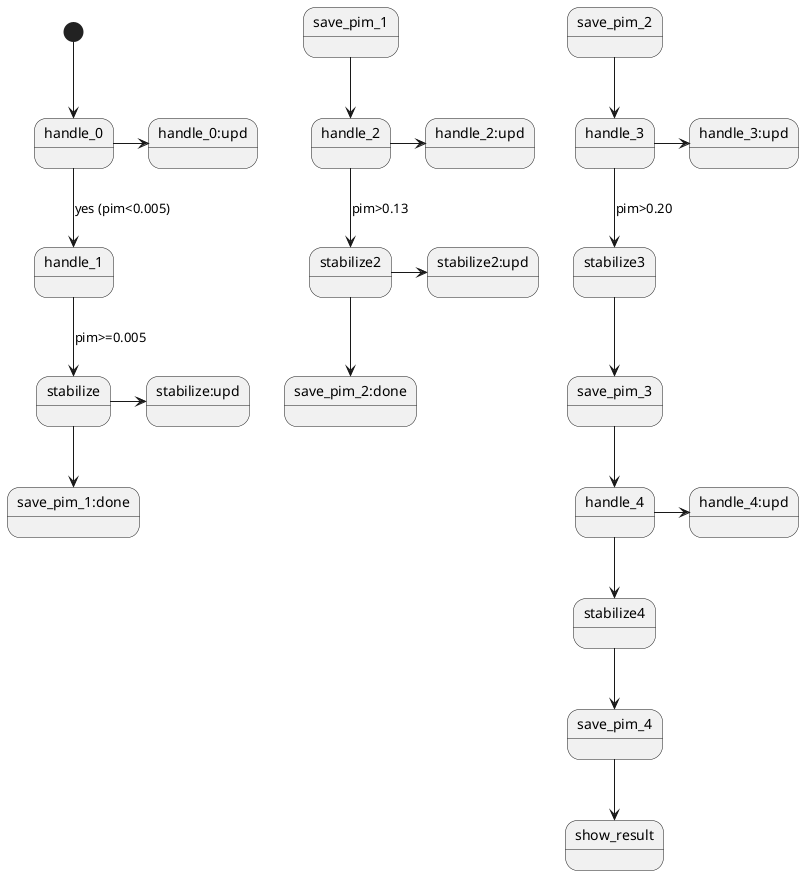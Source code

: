@startuml
[*]-->handle_0
handle_0->handle_0:upd
handle_0-->handle_1:yes (pim<0.005)
handle_1-->stabilize:pim>=0.005
stabilize->stabilize:upd
stabilize-->save_pim_1:done
save_pim_1-->handle_2
handle_2->handle_2:upd
handle_2-->stabilize2:pim>0.13
stabilize2->stabilize2:upd
stabilize2-->save_pim_2:done
save_pim_2-->handle_3
handle_3->handle_3:upd
handle_3-->stabilize3:pim>0.20
stabilize3-->save_pim_3
save_pim_3-->handle_4
handle_4->handle_4:upd
handle_4-->stabilize4
stabilize4-->save_pim_4
save_pim_4-->show_result

@enduml